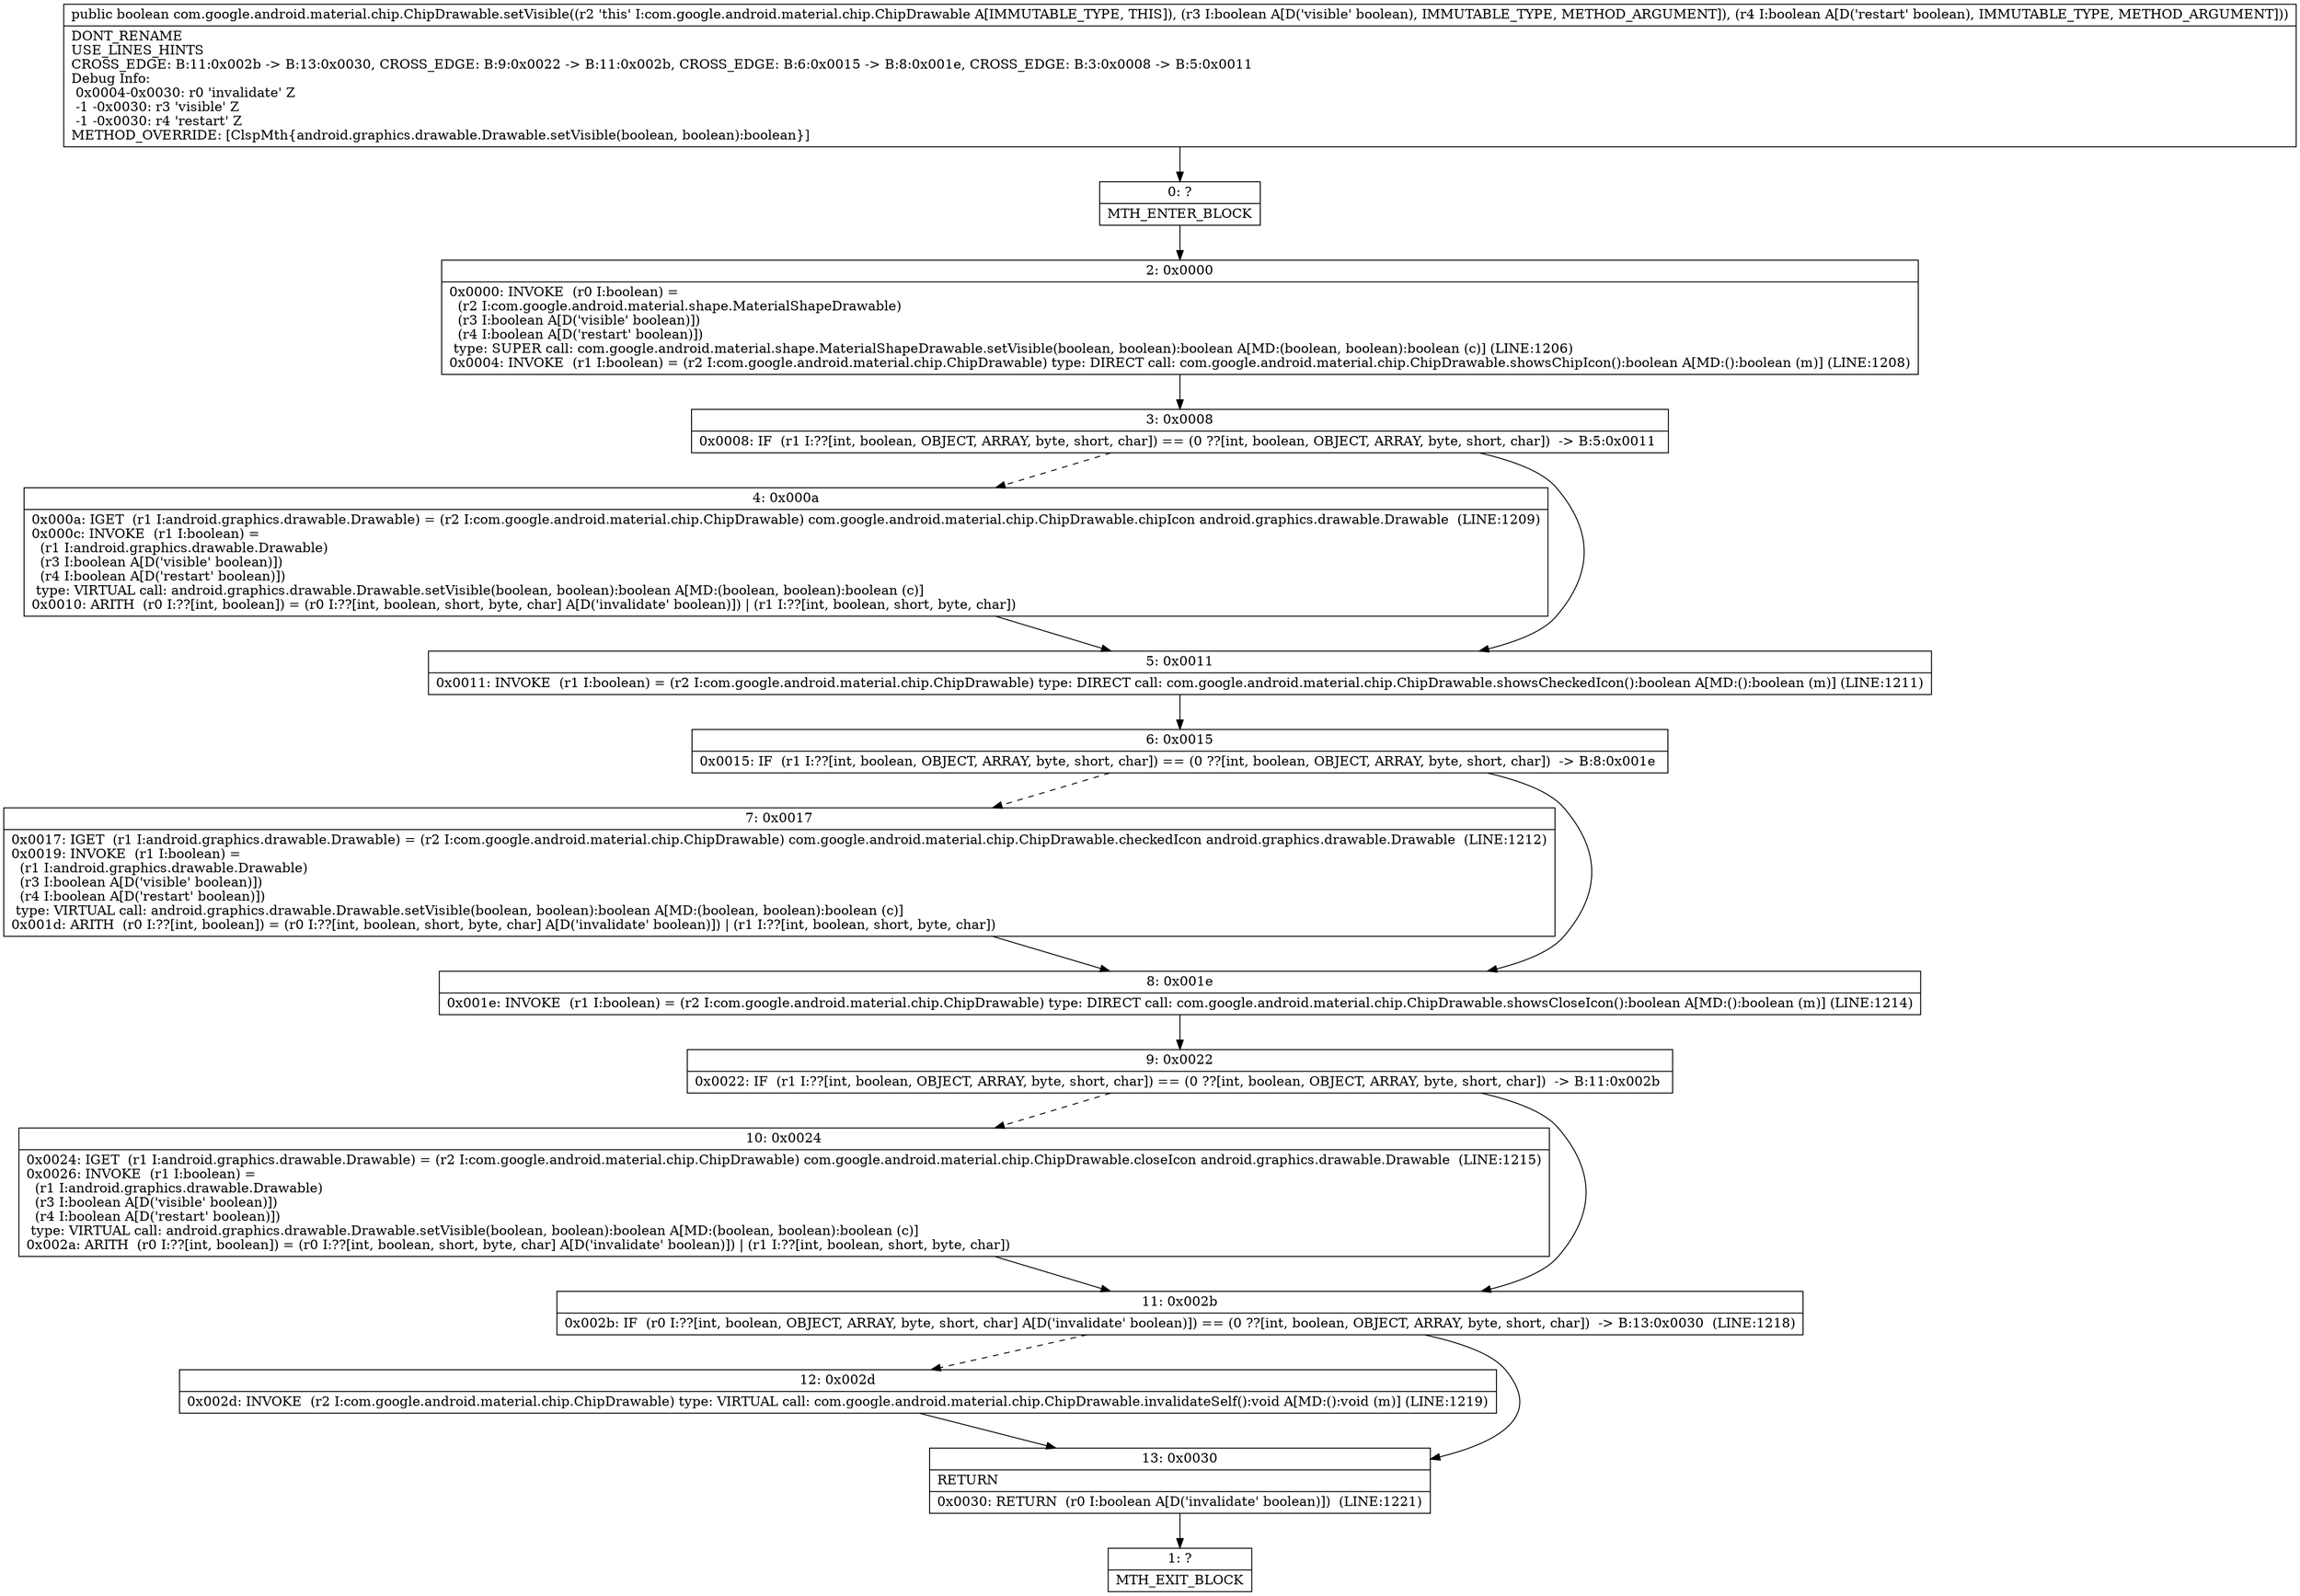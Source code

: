 digraph "CFG forcom.google.android.material.chip.ChipDrawable.setVisible(ZZ)Z" {
Node_0 [shape=record,label="{0\:\ ?|MTH_ENTER_BLOCK\l}"];
Node_2 [shape=record,label="{2\:\ 0x0000|0x0000: INVOKE  (r0 I:boolean) = \l  (r2 I:com.google.android.material.shape.MaterialShapeDrawable)\l  (r3 I:boolean A[D('visible' boolean)])\l  (r4 I:boolean A[D('restart' boolean)])\l type: SUPER call: com.google.android.material.shape.MaterialShapeDrawable.setVisible(boolean, boolean):boolean A[MD:(boolean, boolean):boolean (c)] (LINE:1206)\l0x0004: INVOKE  (r1 I:boolean) = (r2 I:com.google.android.material.chip.ChipDrawable) type: DIRECT call: com.google.android.material.chip.ChipDrawable.showsChipIcon():boolean A[MD:():boolean (m)] (LINE:1208)\l}"];
Node_3 [shape=record,label="{3\:\ 0x0008|0x0008: IF  (r1 I:??[int, boolean, OBJECT, ARRAY, byte, short, char]) == (0 ??[int, boolean, OBJECT, ARRAY, byte, short, char])  \-\> B:5:0x0011 \l}"];
Node_4 [shape=record,label="{4\:\ 0x000a|0x000a: IGET  (r1 I:android.graphics.drawable.Drawable) = (r2 I:com.google.android.material.chip.ChipDrawable) com.google.android.material.chip.ChipDrawable.chipIcon android.graphics.drawable.Drawable  (LINE:1209)\l0x000c: INVOKE  (r1 I:boolean) = \l  (r1 I:android.graphics.drawable.Drawable)\l  (r3 I:boolean A[D('visible' boolean)])\l  (r4 I:boolean A[D('restart' boolean)])\l type: VIRTUAL call: android.graphics.drawable.Drawable.setVisible(boolean, boolean):boolean A[MD:(boolean, boolean):boolean (c)]\l0x0010: ARITH  (r0 I:??[int, boolean]) = (r0 I:??[int, boolean, short, byte, char] A[D('invalidate' boolean)]) \| (r1 I:??[int, boolean, short, byte, char]) \l}"];
Node_5 [shape=record,label="{5\:\ 0x0011|0x0011: INVOKE  (r1 I:boolean) = (r2 I:com.google.android.material.chip.ChipDrawable) type: DIRECT call: com.google.android.material.chip.ChipDrawable.showsCheckedIcon():boolean A[MD:():boolean (m)] (LINE:1211)\l}"];
Node_6 [shape=record,label="{6\:\ 0x0015|0x0015: IF  (r1 I:??[int, boolean, OBJECT, ARRAY, byte, short, char]) == (0 ??[int, boolean, OBJECT, ARRAY, byte, short, char])  \-\> B:8:0x001e \l}"];
Node_7 [shape=record,label="{7\:\ 0x0017|0x0017: IGET  (r1 I:android.graphics.drawable.Drawable) = (r2 I:com.google.android.material.chip.ChipDrawable) com.google.android.material.chip.ChipDrawable.checkedIcon android.graphics.drawable.Drawable  (LINE:1212)\l0x0019: INVOKE  (r1 I:boolean) = \l  (r1 I:android.graphics.drawable.Drawable)\l  (r3 I:boolean A[D('visible' boolean)])\l  (r4 I:boolean A[D('restart' boolean)])\l type: VIRTUAL call: android.graphics.drawable.Drawable.setVisible(boolean, boolean):boolean A[MD:(boolean, boolean):boolean (c)]\l0x001d: ARITH  (r0 I:??[int, boolean]) = (r0 I:??[int, boolean, short, byte, char] A[D('invalidate' boolean)]) \| (r1 I:??[int, boolean, short, byte, char]) \l}"];
Node_8 [shape=record,label="{8\:\ 0x001e|0x001e: INVOKE  (r1 I:boolean) = (r2 I:com.google.android.material.chip.ChipDrawable) type: DIRECT call: com.google.android.material.chip.ChipDrawable.showsCloseIcon():boolean A[MD:():boolean (m)] (LINE:1214)\l}"];
Node_9 [shape=record,label="{9\:\ 0x0022|0x0022: IF  (r1 I:??[int, boolean, OBJECT, ARRAY, byte, short, char]) == (0 ??[int, boolean, OBJECT, ARRAY, byte, short, char])  \-\> B:11:0x002b \l}"];
Node_10 [shape=record,label="{10\:\ 0x0024|0x0024: IGET  (r1 I:android.graphics.drawable.Drawable) = (r2 I:com.google.android.material.chip.ChipDrawable) com.google.android.material.chip.ChipDrawable.closeIcon android.graphics.drawable.Drawable  (LINE:1215)\l0x0026: INVOKE  (r1 I:boolean) = \l  (r1 I:android.graphics.drawable.Drawable)\l  (r3 I:boolean A[D('visible' boolean)])\l  (r4 I:boolean A[D('restart' boolean)])\l type: VIRTUAL call: android.graphics.drawable.Drawable.setVisible(boolean, boolean):boolean A[MD:(boolean, boolean):boolean (c)]\l0x002a: ARITH  (r0 I:??[int, boolean]) = (r0 I:??[int, boolean, short, byte, char] A[D('invalidate' boolean)]) \| (r1 I:??[int, boolean, short, byte, char]) \l}"];
Node_11 [shape=record,label="{11\:\ 0x002b|0x002b: IF  (r0 I:??[int, boolean, OBJECT, ARRAY, byte, short, char] A[D('invalidate' boolean)]) == (0 ??[int, boolean, OBJECT, ARRAY, byte, short, char])  \-\> B:13:0x0030  (LINE:1218)\l}"];
Node_12 [shape=record,label="{12\:\ 0x002d|0x002d: INVOKE  (r2 I:com.google.android.material.chip.ChipDrawable) type: VIRTUAL call: com.google.android.material.chip.ChipDrawable.invalidateSelf():void A[MD:():void (m)] (LINE:1219)\l}"];
Node_13 [shape=record,label="{13\:\ 0x0030|RETURN\l|0x0030: RETURN  (r0 I:boolean A[D('invalidate' boolean)])  (LINE:1221)\l}"];
Node_1 [shape=record,label="{1\:\ ?|MTH_EXIT_BLOCK\l}"];
MethodNode[shape=record,label="{public boolean com.google.android.material.chip.ChipDrawable.setVisible((r2 'this' I:com.google.android.material.chip.ChipDrawable A[IMMUTABLE_TYPE, THIS]), (r3 I:boolean A[D('visible' boolean), IMMUTABLE_TYPE, METHOD_ARGUMENT]), (r4 I:boolean A[D('restart' boolean), IMMUTABLE_TYPE, METHOD_ARGUMENT]))  | DONT_RENAME\lUSE_LINES_HINTS\lCROSS_EDGE: B:11:0x002b \-\> B:13:0x0030, CROSS_EDGE: B:9:0x0022 \-\> B:11:0x002b, CROSS_EDGE: B:6:0x0015 \-\> B:8:0x001e, CROSS_EDGE: B:3:0x0008 \-\> B:5:0x0011\lDebug Info:\l  0x0004\-0x0030: r0 'invalidate' Z\l  \-1 \-0x0030: r3 'visible' Z\l  \-1 \-0x0030: r4 'restart' Z\lMETHOD_OVERRIDE: [ClspMth\{android.graphics.drawable.Drawable.setVisible(boolean, boolean):boolean\}]\l}"];
MethodNode -> Node_0;Node_0 -> Node_2;
Node_2 -> Node_3;
Node_3 -> Node_4[style=dashed];
Node_3 -> Node_5;
Node_4 -> Node_5;
Node_5 -> Node_6;
Node_6 -> Node_7[style=dashed];
Node_6 -> Node_8;
Node_7 -> Node_8;
Node_8 -> Node_9;
Node_9 -> Node_10[style=dashed];
Node_9 -> Node_11;
Node_10 -> Node_11;
Node_11 -> Node_12[style=dashed];
Node_11 -> Node_13;
Node_12 -> Node_13;
Node_13 -> Node_1;
}

